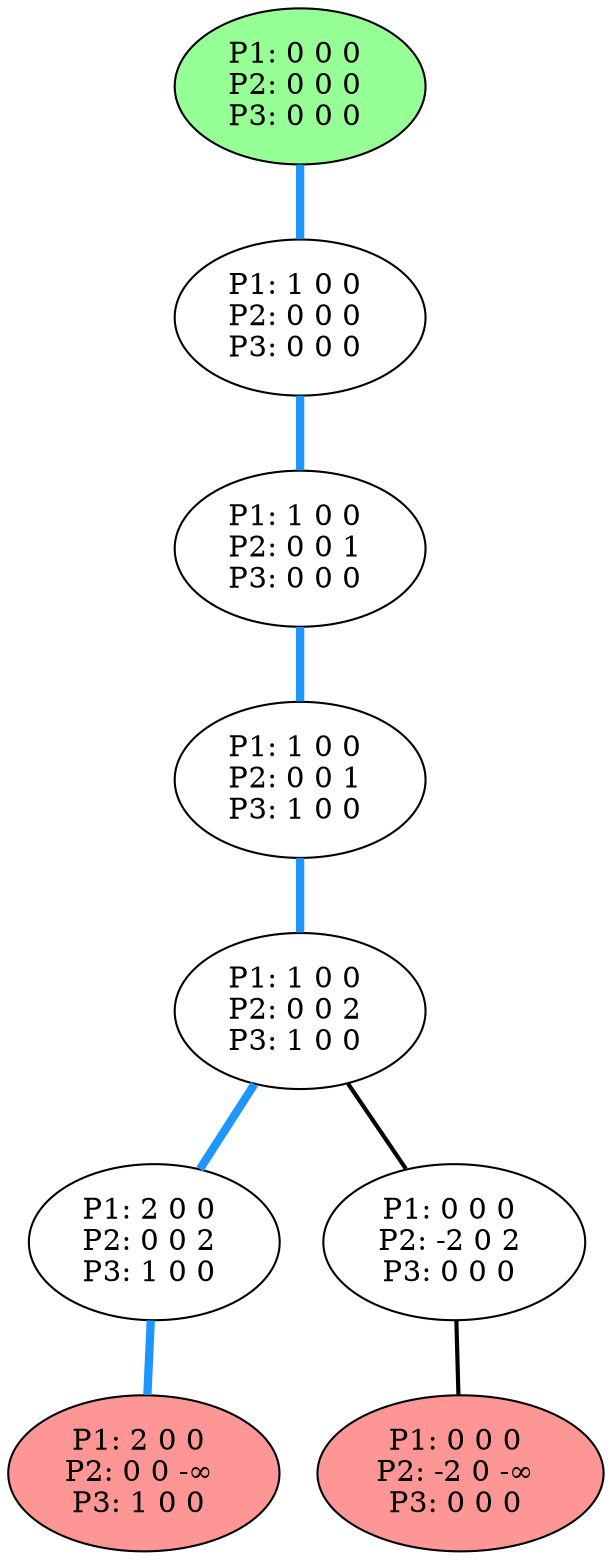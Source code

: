 graph G {
color = "black"
0 [label = "P1: 0 0 0 
P2: 0 0 0 
P3: 0 0 0 
",  style="filled", fillcolor = "#96FF96"];
1 [label = "P1: 1 0 0 
P2: 0 0 0 
P3: 0 0 0 
"];
2 [label = "P1: 1 0 0 
P2: 0 0 1 
P3: 0 0 0 
"];
3 [label = "P1: 1 0 0 
P2: 0 0 1 
P3: 1 0 0 
"];
4 [label = "P1: 1 0 0 
P2: 0 0 2 
P3: 1 0 0 
"];
5 [label = "P1: 2 0 0 
P2: 0 0 2 
P3: 1 0 0 
"];
55 [label = "P1: 2 0 0 
P2: 0 0 -∞ 
P3: 1 0 0 
",  style="filled", fillcolor = "#FF9696"];
6 [label = "P1: 0 0 0 
P2: -2 0 2 
P3: 0 0 0 
"];
66 [label = "P1: 0 0 0 
P2: -2 0 -∞ 
P3: 0 0 0 
",  style="filled", fillcolor = "#FF9696"];
edge [style=bold];
0 -- 1 [color="#1E96FF", penwidth=4.0];

1 -- 2 [color="#1E96FF", penwidth=4.0];

2 -- 3 [color="#1E96FF", penwidth=4.0];

3 -- 4 [color="#1E96FF", penwidth=4.0];

4 -- 5 [color="#1E96FF", penwidth=4.0];
4 -- 6 [color=black];


5 -- 55 [color="#1E96FF", penwidth=4.0];

6 -- 66 [color=black];
}
